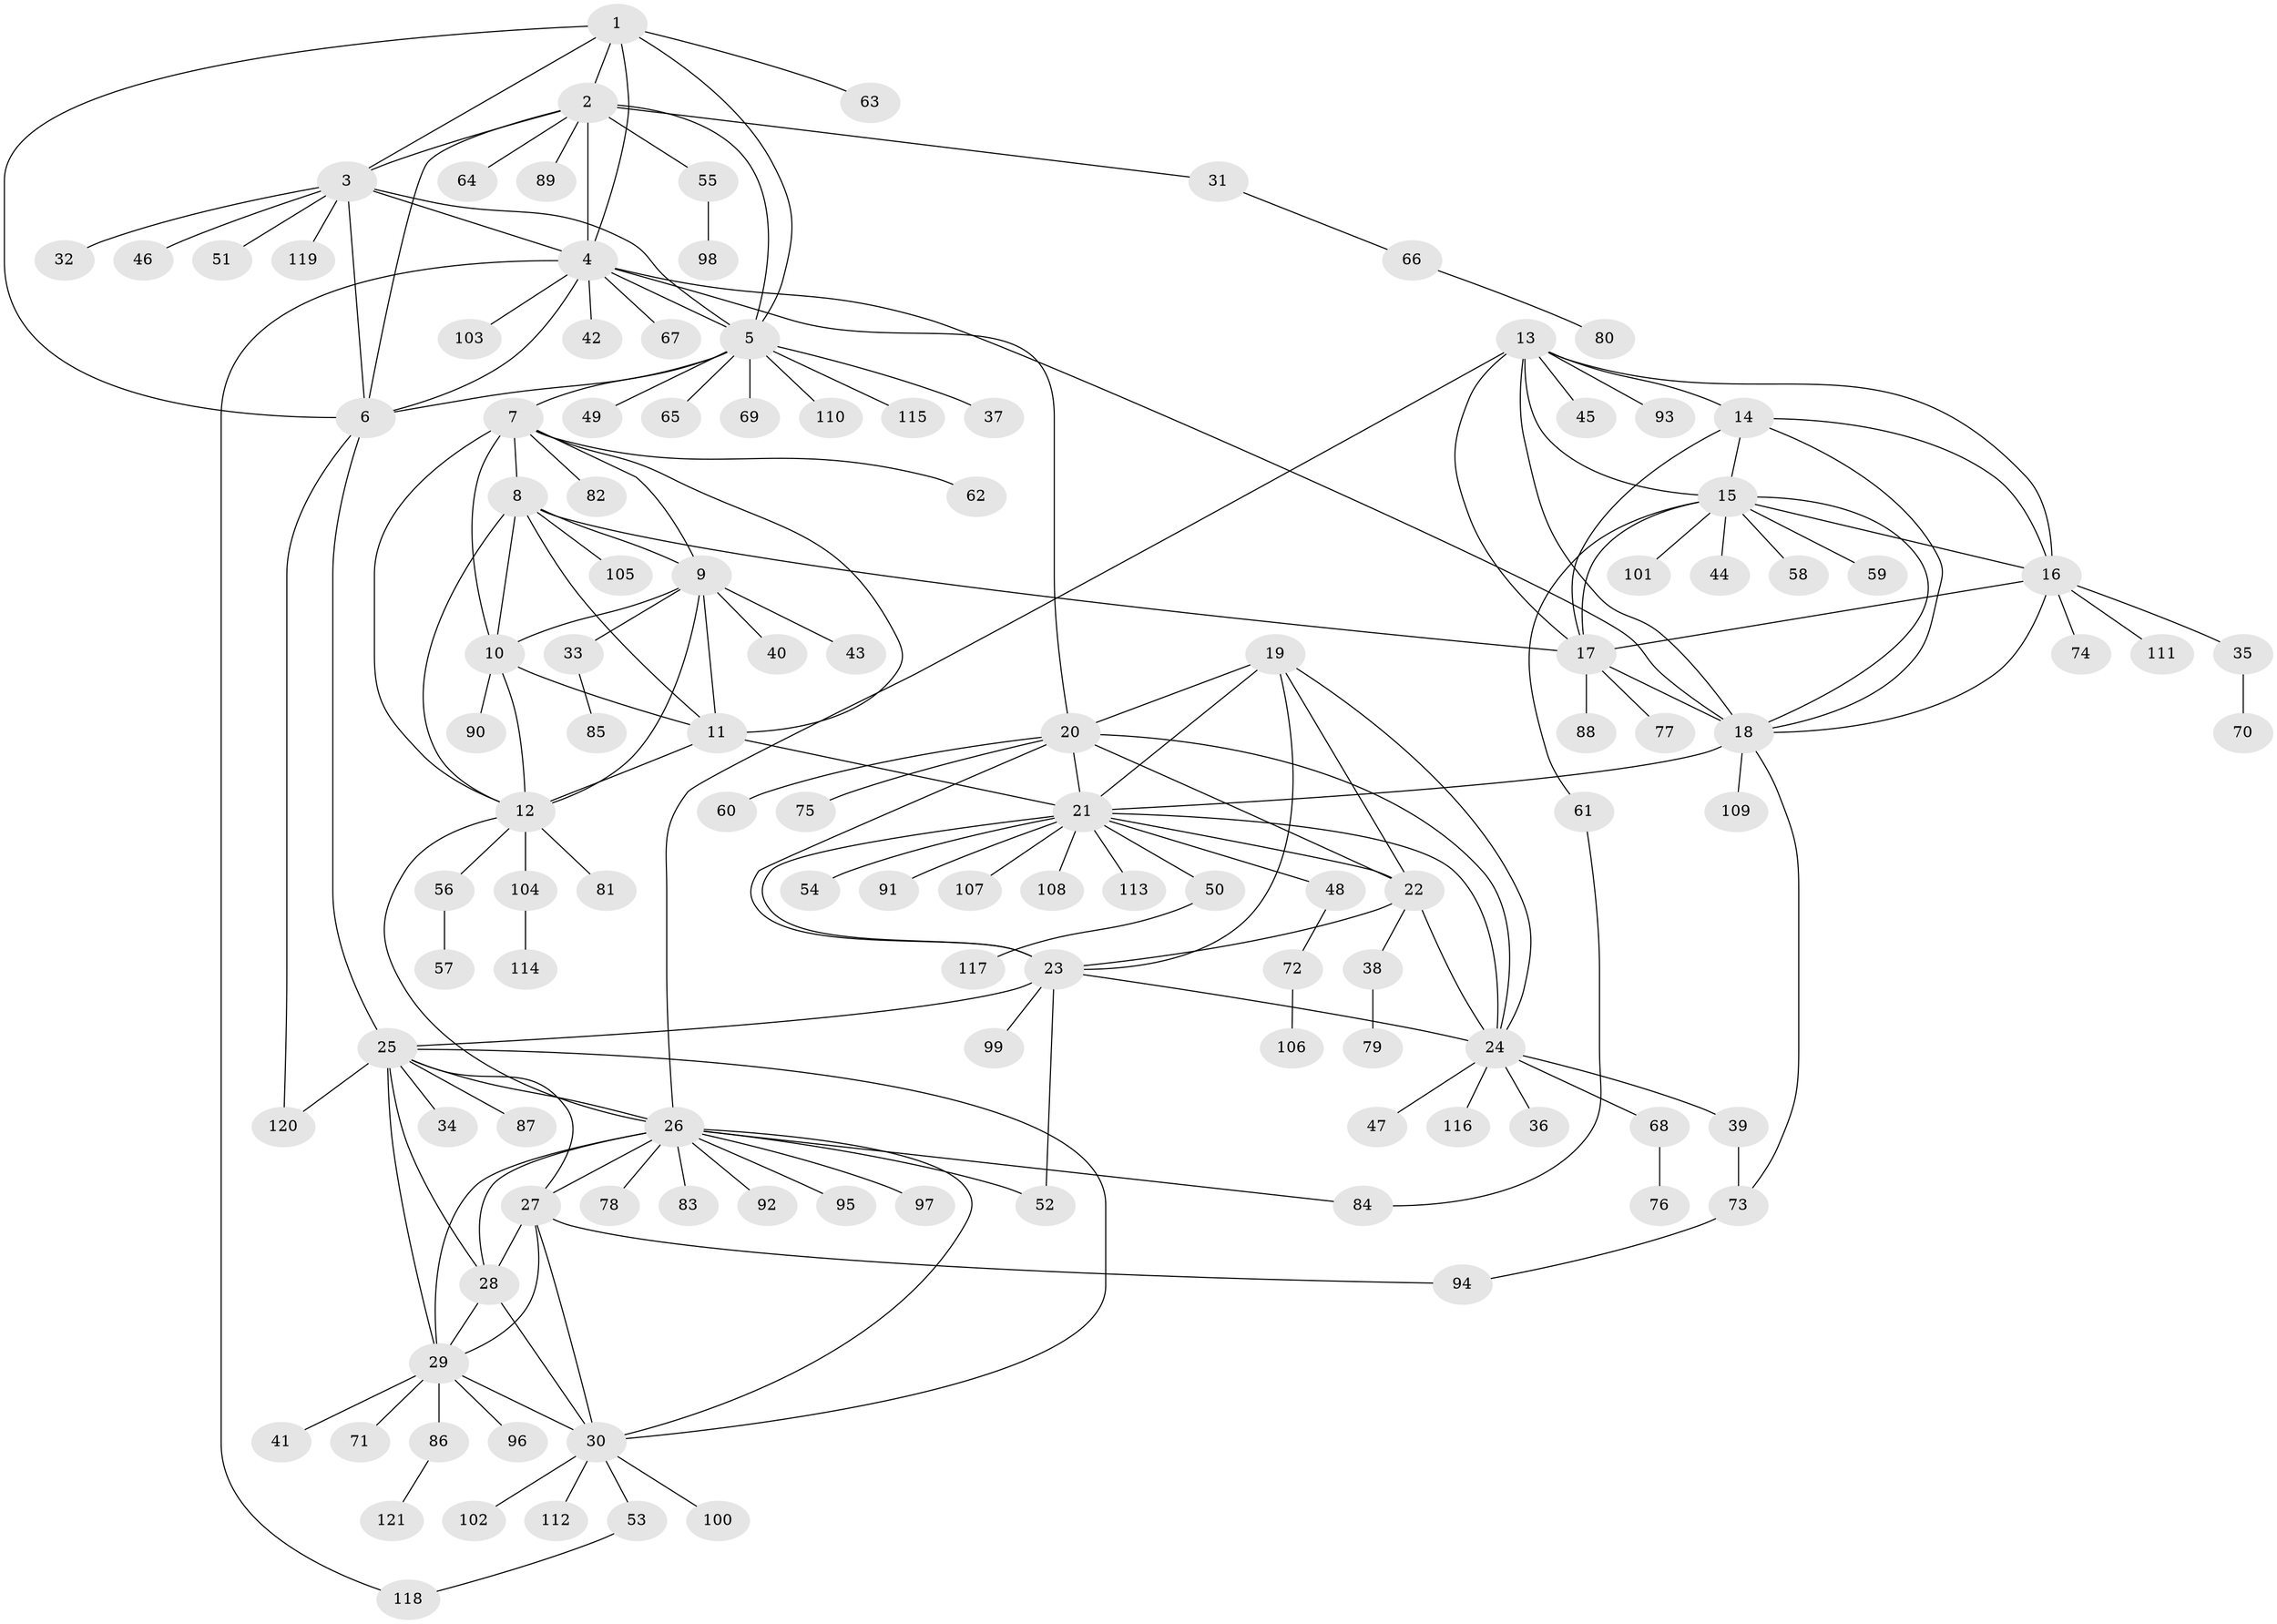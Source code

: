 // coarse degree distribution, {6: 0.07446808510638298, 14: 0.010638297872340425, 8: 0.06382978723404255, 5: 0.031914893617021274, 7: 0.031914893617021274, 12: 0.010638297872340425, 13: 0.010638297872340425, 2: 0.13829787234042554, 1: 0.6170212765957447, 3: 0.010638297872340425}
// Generated by graph-tools (version 1.1) at 2025/24/03/03/25 07:24:16]
// undirected, 121 vertices, 182 edges
graph export_dot {
graph [start="1"]
  node [color=gray90,style=filled];
  1;
  2;
  3;
  4;
  5;
  6;
  7;
  8;
  9;
  10;
  11;
  12;
  13;
  14;
  15;
  16;
  17;
  18;
  19;
  20;
  21;
  22;
  23;
  24;
  25;
  26;
  27;
  28;
  29;
  30;
  31;
  32;
  33;
  34;
  35;
  36;
  37;
  38;
  39;
  40;
  41;
  42;
  43;
  44;
  45;
  46;
  47;
  48;
  49;
  50;
  51;
  52;
  53;
  54;
  55;
  56;
  57;
  58;
  59;
  60;
  61;
  62;
  63;
  64;
  65;
  66;
  67;
  68;
  69;
  70;
  71;
  72;
  73;
  74;
  75;
  76;
  77;
  78;
  79;
  80;
  81;
  82;
  83;
  84;
  85;
  86;
  87;
  88;
  89;
  90;
  91;
  92;
  93;
  94;
  95;
  96;
  97;
  98;
  99;
  100;
  101;
  102;
  103;
  104;
  105;
  106;
  107;
  108;
  109;
  110;
  111;
  112;
  113;
  114;
  115;
  116;
  117;
  118;
  119;
  120;
  121;
  1 -- 2;
  1 -- 3;
  1 -- 4;
  1 -- 5;
  1 -- 6;
  1 -- 63;
  2 -- 3;
  2 -- 4;
  2 -- 5;
  2 -- 6;
  2 -- 31;
  2 -- 55;
  2 -- 64;
  2 -- 89;
  3 -- 4;
  3 -- 5;
  3 -- 6;
  3 -- 32;
  3 -- 46;
  3 -- 51;
  3 -- 119;
  4 -- 5;
  4 -- 6;
  4 -- 18;
  4 -- 20;
  4 -- 42;
  4 -- 67;
  4 -- 103;
  4 -- 118;
  5 -- 6;
  5 -- 7;
  5 -- 37;
  5 -- 49;
  5 -- 65;
  5 -- 69;
  5 -- 110;
  5 -- 115;
  6 -- 25;
  6 -- 120;
  7 -- 8;
  7 -- 9;
  7 -- 10;
  7 -- 11;
  7 -- 12;
  7 -- 62;
  7 -- 82;
  8 -- 9;
  8 -- 10;
  8 -- 11;
  8 -- 12;
  8 -- 17;
  8 -- 105;
  9 -- 10;
  9 -- 11;
  9 -- 12;
  9 -- 33;
  9 -- 40;
  9 -- 43;
  10 -- 11;
  10 -- 12;
  10 -- 90;
  11 -- 12;
  11 -- 21;
  12 -- 26;
  12 -- 56;
  12 -- 81;
  12 -- 104;
  13 -- 14;
  13 -- 15;
  13 -- 16;
  13 -- 17;
  13 -- 18;
  13 -- 26;
  13 -- 45;
  13 -- 93;
  14 -- 15;
  14 -- 16;
  14 -- 17;
  14 -- 18;
  15 -- 16;
  15 -- 17;
  15 -- 18;
  15 -- 44;
  15 -- 58;
  15 -- 59;
  15 -- 61;
  15 -- 101;
  16 -- 17;
  16 -- 18;
  16 -- 35;
  16 -- 74;
  16 -- 111;
  17 -- 18;
  17 -- 77;
  17 -- 88;
  18 -- 21;
  18 -- 73;
  18 -- 109;
  19 -- 20;
  19 -- 21;
  19 -- 22;
  19 -- 23;
  19 -- 24;
  20 -- 21;
  20 -- 22;
  20 -- 23;
  20 -- 24;
  20 -- 60;
  20 -- 75;
  21 -- 22;
  21 -- 23;
  21 -- 24;
  21 -- 48;
  21 -- 50;
  21 -- 54;
  21 -- 91;
  21 -- 107;
  21 -- 108;
  21 -- 113;
  22 -- 23;
  22 -- 24;
  22 -- 38;
  23 -- 24;
  23 -- 25;
  23 -- 52;
  23 -- 99;
  24 -- 36;
  24 -- 39;
  24 -- 47;
  24 -- 68;
  24 -- 116;
  25 -- 26;
  25 -- 27;
  25 -- 28;
  25 -- 29;
  25 -- 30;
  25 -- 34;
  25 -- 87;
  25 -- 120;
  26 -- 27;
  26 -- 28;
  26 -- 29;
  26 -- 30;
  26 -- 52;
  26 -- 78;
  26 -- 83;
  26 -- 84;
  26 -- 92;
  26 -- 95;
  26 -- 97;
  27 -- 28;
  27 -- 29;
  27 -- 30;
  27 -- 94;
  28 -- 29;
  28 -- 30;
  29 -- 30;
  29 -- 41;
  29 -- 71;
  29 -- 86;
  29 -- 96;
  30 -- 53;
  30 -- 100;
  30 -- 102;
  30 -- 112;
  31 -- 66;
  33 -- 85;
  35 -- 70;
  38 -- 79;
  39 -- 73;
  48 -- 72;
  50 -- 117;
  53 -- 118;
  55 -- 98;
  56 -- 57;
  61 -- 84;
  66 -- 80;
  68 -- 76;
  72 -- 106;
  73 -- 94;
  86 -- 121;
  104 -- 114;
}
